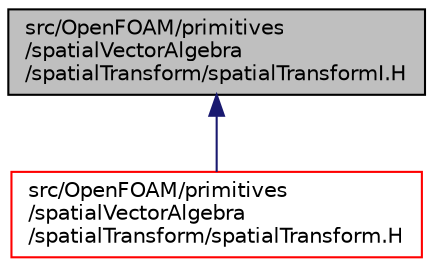 digraph "src/OpenFOAM/primitives/spatialVectorAlgebra/spatialTransform/spatialTransformI.H"
{
  bgcolor="transparent";
  edge [fontname="Helvetica",fontsize="10",labelfontname="Helvetica",labelfontsize="10"];
  node [fontname="Helvetica",fontsize="10",shape=record];
  Node71 [label="src/OpenFOAM/primitives\l/spatialVectorAlgebra\l/spatialTransform/spatialTransformI.H",height=0.2,width=0.4,color="black", fillcolor="grey75", style="filled", fontcolor="black"];
  Node71 -> Node72 [dir="back",color="midnightblue",fontsize="10",style="solid",fontname="Helvetica"];
  Node72 [label="src/OpenFOAM/primitives\l/spatialVectorAlgebra\l/spatialTransform/spatialTransform.H",height=0.2,width=0.4,color="red",URL="$a13382.html"];
}
